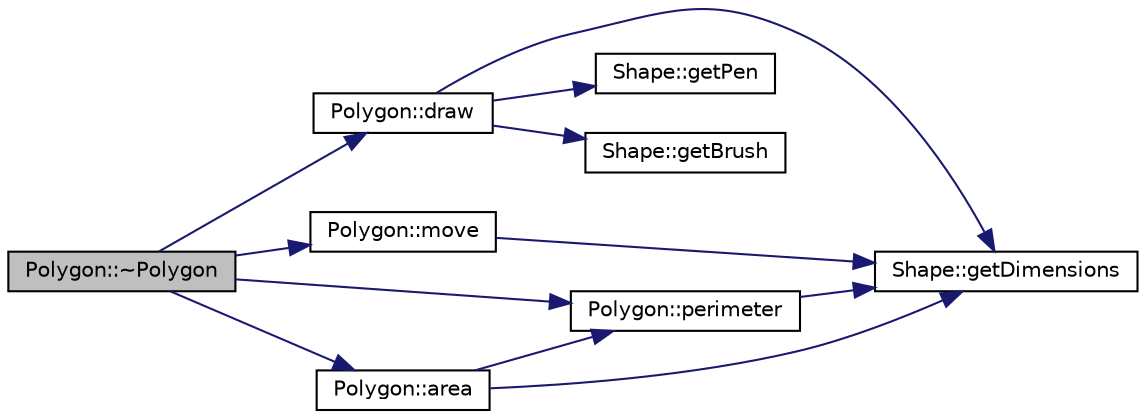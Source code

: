 digraph "Polygon::~Polygon"
{
  edge [fontname="Helvetica",fontsize="10",labelfontname="Helvetica",labelfontsize="10"];
  node [fontname="Helvetica",fontsize="10",shape=record];
  rankdir="LR";
  Node1 [label="Polygon::~Polygon",height=0.2,width=0.4,color="black", fillcolor="grey75", style="filled", fontcolor="black"];
  Node1 -> Node2 [color="midnightblue",fontsize="10",style="solid",fontname="Helvetica"];
  Node2 [label="Polygon::draw",height=0.2,width=0.4,color="black", fillcolor="white", style="filled",URL="$classPolygon.html#a23f848986c18b1e1cb7651535ce9d5a3",tooltip="Method draw: Class Polygon  This virtual method will draw a polygon on the canvas. Returns nothing.  PRE-CONDITIONS <none> "];
  Node2 -> Node3 [color="midnightblue",fontsize="10",style="solid",fontname="Helvetica"];
  Node3 [label="Shape::getDimensions",height=0.2,width=0.4,color="black", fillcolor="white", style="filled",URL="$classShape.html#a6ab7f82dd146b522b981fd5b5451f3dd",tooltip="Method getDimensions: Class Shape  This method will return the vector of ints which stores the dimens..."];
  Node2 -> Node4 [color="midnightblue",fontsize="10",style="solid",fontname="Helvetica"];
  Node4 [label="Shape::getPen",height=0.2,width=0.4,color="black", fillcolor="white", style="filled",URL="$classShape.html#ab3420c1972e190923410abcc36a1db78",tooltip="Method getPen: Class Shape  This method will return the QPen address of the calling shape..."];
  Node2 -> Node5 [color="midnightblue",fontsize="10",style="solid",fontname="Helvetica"];
  Node5 [label="Shape::getBrush",height=0.2,width=0.4,color="black", fillcolor="white", style="filled",URL="$classShape.html#a4fff90728217432c4510dbcdbf3cd9e6",tooltip="Method getBrush: Class Shape  This method will return the QBrush address of the calling shape..."];
  Node1 -> Node6 [color="midnightblue",fontsize="10",style="solid",fontname="Helvetica"];
  Node6 [label="Polygon::move",height=0.2,width=0.4,color="black", fillcolor="white", style="filled",URL="$classPolygon.html#a64214cb8f2bd677034b157ef10a59a36",tooltip="Method move: Class Polygon  This virtual method will move a polygon on the canvas. Returns nothing.  PRE-CONDITIONS int[] - array of integers holding coordinates. "];
  Node6 -> Node3 [color="midnightblue",fontsize="10",style="solid",fontname="Helvetica"];
  Node1 -> Node7 [color="midnightblue",fontsize="10",style="solid",fontname="Helvetica"];
  Node7 [label="Polygon::perimeter",height=0.2,width=0.4,color="black", fillcolor="white", style="filled",URL="$classPolygon.html#a3d0912c1640636dc24af3da2e70e48fa",tooltip="Method perimeter: Class Polygon  This virtual method will calculate the perimeter of a polygon and re..."];
  Node7 -> Node3 [color="midnightblue",fontsize="10",style="solid",fontname="Helvetica"];
  Node1 -> Node8 [color="midnightblue",fontsize="10",style="solid",fontname="Helvetica"];
  Node8 [label="Polygon::area",height=0.2,width=0.4,color="black", fillcolor="white", style="filled",URL="$classPolygon.html#a87cfa4190dfebb9c7c8a9a0355684942",tooltip="Method area: Class Polygon  This virtual method will calculate the area of a polygon and return the a..."];
  Node8 -> Node3 [color="midnightblue",fontsize="10",style="solid",fontname="Helvetica"];
  Node8 -> Node7 [color="midnightblue",fontsize="10",style="solid",fontname="Helvetica"];
}
